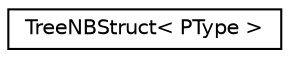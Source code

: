 digraph "Graphical Class Hierarchy"
{
 // LATEX_PDF_SIZE
  edge [fontname="Helvetica",fontsize="10",labelfontname="Helvetica",labelfontsize="10"];
  node [fontname="Helvetica",fontsize="10",shape=record];
  rankdir="LR";
  Node0 [label="TreeNBStruct\< PType \>",height=0.2,width=0.4,color="black", fillcolor="white", style="filled",URL="$struct_tree_n_b_struct.html",tooltip="TreeNBStruct: Tree structure used for force calculation with particles (i.e. stars,..."];
}

